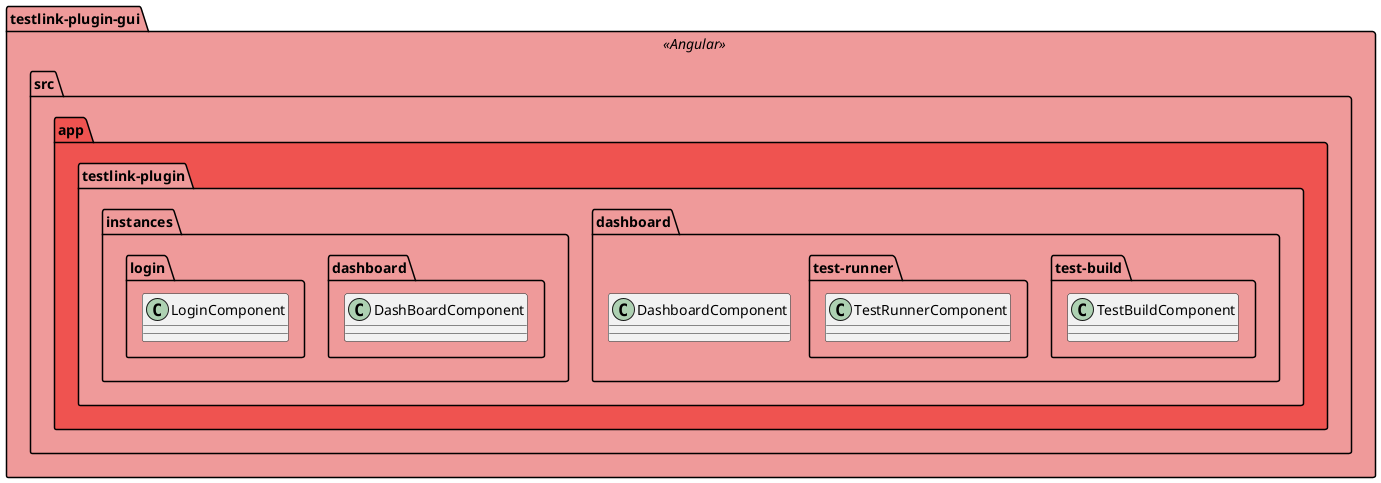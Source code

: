 @startuml Package Diagram

package testlink-plugin-gui <<Angular>> #ef9a9a {
    package src {
        package app #ef5350 {
            package testlink-plugin #ef9a9a {
                package dashboard #ef9a9a {
                    class DashboardComponent
                    package "test-build" as testBuild #ef9a9a {
                        class TestBuildComponent
                    }
                    package "test-runner" as testRunner #ef9a9a {
                        class TestRunnerComponent
                    }
                }
                package instances #ef9a9a {
                    package "dashboard" as dashboard2 #ef9a9a {
                        class "DashBoardComponent" as dashboardComponent_2
                    }
                    package login #ef9a9a {
                        class LoginComponent
                    }

                }
            }
        }
    }
}
@enduml